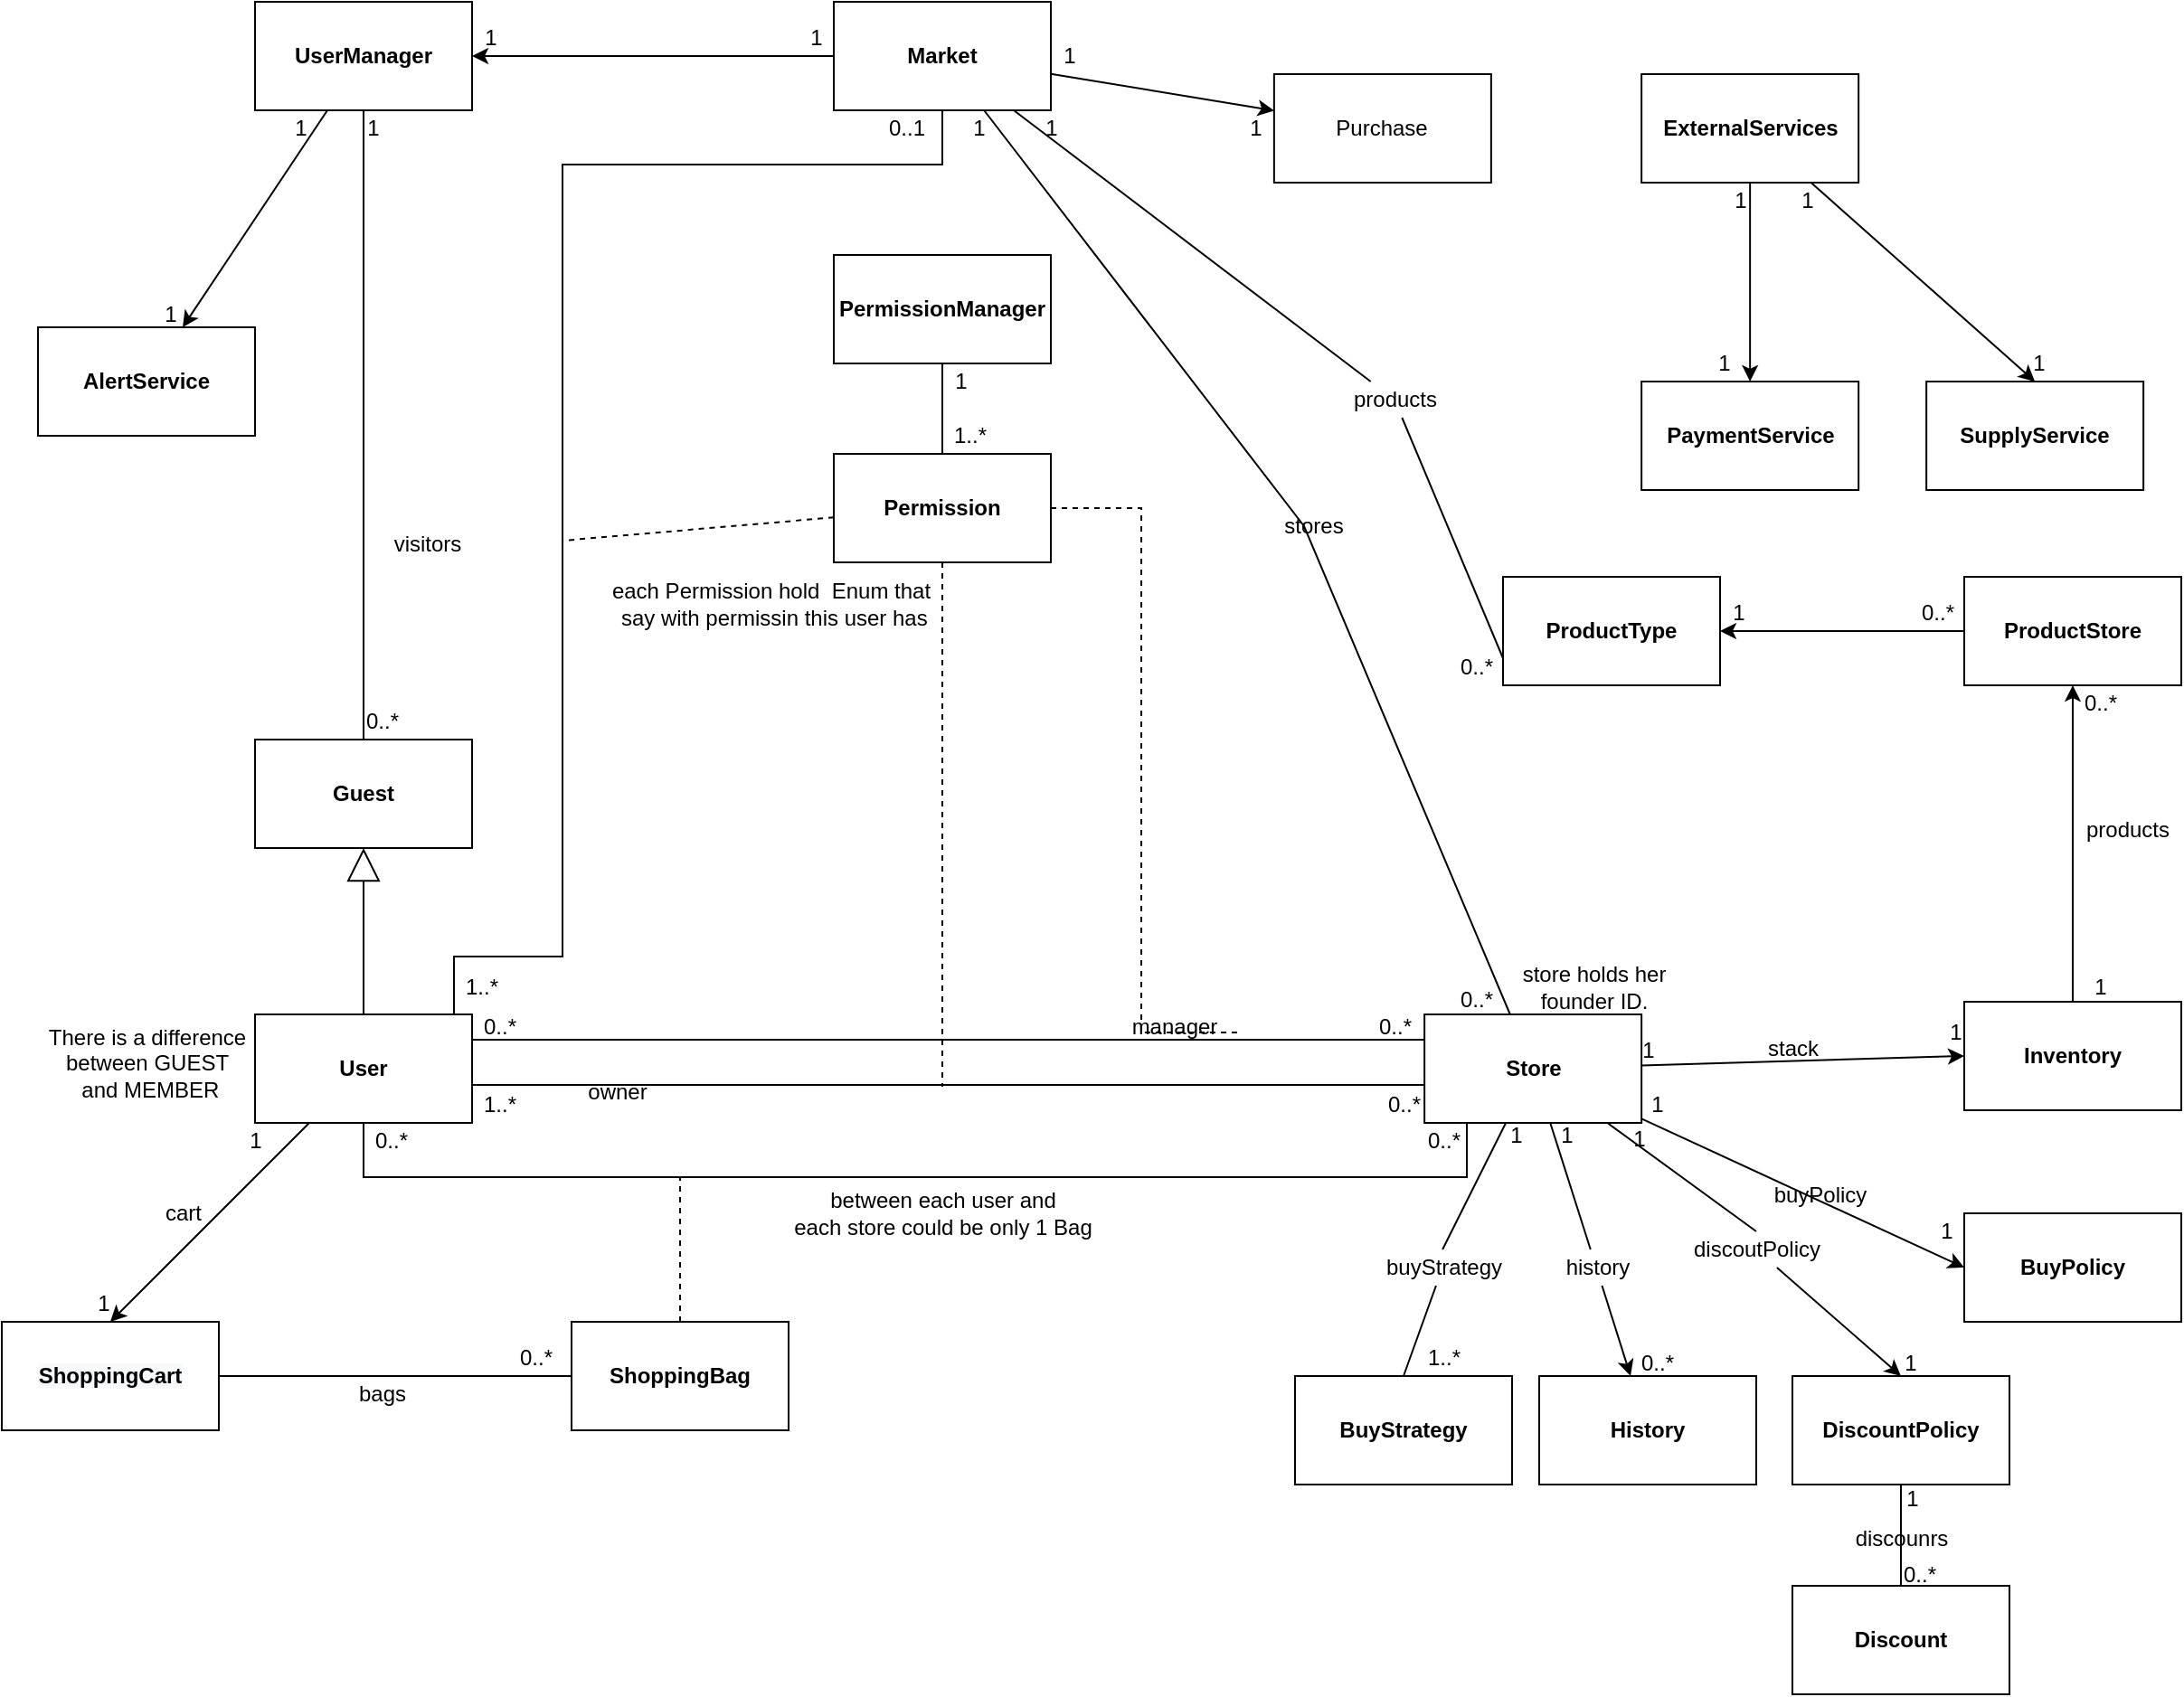 <mxfile version="17.4.5" type="device" pages="2"><diagram id="sLszbwGgR7OS-IY24TcB" name="whiteD"><mxGraphModel dx="2261" dy="1901" grid="1" gridSize="10" guides="1" tooltips="1" connect="1" arrows="1" fold="1" page="1" pageScale="1" pageWidth="850" pageHeight="1100" math="0" shadow="0"><root><mxCell id="xHpTzAEXMVRN9XpyJAT6-0"/><mxCell id="xHpTzAEXMVRN9XpyJAT6-1" parent="xHpTzAEXMVRN9XpyJAT6-0"/><mxCell id="L-hsnK_z9fnCOUPbXFb4-21" value="cart" style="text;html=1;align=center;verticalAlign=middle;resizable=0;points=[];autosize=1;" parent="xHpTzAEXMVRN9XpyJAT6-1" vertex="1"><mxGeometry x="-609.997" y="-328" width="40" height="20" as="geometry"/></mxCell><mxCell id="M4cUxslQ8RbkA8ZKhHPV-1" style="rounded=0;orthogonalLoop=1;jettySize=auto;html=1;" parent="xHpTzAEXMVRN9XpyJAT6-1" source="L-hsnK_z9fnCOUPbXFb4-120" target="L-hsnK_z9fnCOUPbXFb4-114" edge="1"><mxGeometry relative="1" as="geometry"/></mxCell><mxCell id="L-hsnK_z9fnCOUPbXFb4-120" value="&lt;span style=&quot;font-weight: 700&quot;&gt;UserManager&lt;/span&gt;" style="rounded=0;whiteSpace=wrap;html=1;" parent="xHpTzAEXMVRN9XpyJAT6-1" vertex="1"><mxGeometry x="-550" y="-988" width="120" height="60" as="geometry"/></mxCell><mxCell id="L-hsnK_z9fnCOUPbXFb4-121" value="&lt;span style=&quot;font-weight: 700&quot;&gt;User&lt;/span&gt;" style="rounded=0;whiteSpace=wrap;html=1;" parent="xHpTzAEXMVRN9XpyJAT6-1" vertex="1"><mxGeometry x="-550" y="-428" width="120" height="60" as="geometry"/></mxCell><mxCell id="L-hsnK_z9fnCOUPbXFb4-123" value="0..*" style="text;html=1;align=center;verticalAlign=middle;resizable=0;points=[];autosize=1;strokeColor=none;fillColor=none;" parent="xHpTzAEXMVRN9XpyJAT6-1" vertex="1"><mxGeometry x="-495" y="-600" width="30" height="20" as="geometry"/></mxCell><mxCell id="kRTS648NbvRzKoREBCr--5" style="edgeStyle=orthogonalEdgeStyle;rounded=0;orthogonalLoop=1;jettySize=auto;html=1;endArrow=none;endFill=0;elbow=vertical;" parent="xHpTzAEXMVRN9XpyJAT6-1" edge="1"><mxGeometry relative="1" as="geometry"><mxPoint x="-430" y="-389" as="sourcePoint"/><mxPoint x="96.57" y="-389" as="targetPoint"/><Array as="points"><mxPoint x="-160" y="-389"/><mxPoint x="-160" y="-389"/></Array></mxGeometry></mxCell><mxCell id="L-hsnK_z9fnCOUPbXFb4-126" value="&lt;span style=&quot;font-weight: 700&quot;&gt;User&lt;/span&gt;" style="rounded=0;whiteSpace=wrap;html=1;" parent="xHpTzAEXMVRN9XpyJAT6-1" vertex="1"><mxGeometry x="-550" y="-428" width="120" height="60" as="geometry"/></mxCell><mxCell id="L-hsnK_z9fnCOUPbXFb4-129" value="&#10;&#10;&lt;span style=&quot;color: rgb(0, 0, 0); font-family: helvetica; font-size: 12px; font-style: normal; font-weight: 700; letter-spacing: normal; text-align: center; text-indent: 0px; text-transform: none; word-spacing: 0px; background-color: rgb(248, 249, 250); display: inline; float: none;&quot;&gt;ShoppingCart&lt;/span&gt;&#10;&#10;" style="rounded=0;whiteSpace=wrap;html=1;" parent="xHpTzAEXMVRN9XpyJAT6-1" vertex="1"><mxGeometry x="-690" y="-258" width="120" height="60" as="geometry"/></mxCell><mxCell id="L-hsnK_z9fnCOUPbXFb4-130" style="edgeStyle=none;rounded=0;orthogonalLoop=1;jettySize=auto;html=1;entryX=0.5;entryY=0;entryDx=0;entryDy=0;endArrow=classic;endFill=1;" parent="xHpTzAEXMVRN9XpyJAT6-1" source="L-hsnK_z9fnCOUPbXFb4-126" target="L-hsnK_z9fnCOUPbXFb4-129" edge="1"><mxGeometry relative="1" as="geometry"/></mxCell><mxCell id="L-hsnK_z9fnCOUPbXFb4-131" value="1" style="text;html=1;align=center;verticalAlign=middle;resizable=0;points=[];autosize=1;strokeColor=none;fillColor=none;" parent="xHpTzAEXMVRN9XpyJAT6-1" vertex="1"><mxGeometry x="-644" y="-278" width="20" height="20" as="geometry"/></mxCell><mxCell id="L-hsnK_z9fnCOUPbXFb4-132" value="&lt;span style=&quot;font-weight: 700&quot;&gt;Store&lt;/span&gt;" style="rounded=0;whiteSpace=wrap;html=1;" parent="xHpTzAEXMVRN9XpyJAT6-1" vertex="1"><mxGeometry x="96.57" y="-428" width="120" height="60" as="geometry"/></mxCell><mxCell id="L-hsnK_z9fnCOUPbXFb4-133" style="rounded=0;orthogonalLoop=1;jettySize=auto;html=1;endArrow=none;endFill=0;elbow=vertical;edgeStyle=orthogonalEdgeStyle;" parent="xHpTzAEXMVRN9XpyJAT6-1" source="L-hsnK_z9fnCOUPbXFb4-126" target="L-hsnK_z9fnCOUPbXFb4-132" edge="1"><mxGeometry relative="1" as="geometry"><Array as="points"><mxPoint x="-490" y="-338"/><mxPoint x="120" y="-338"/></Array></mxGeometry></mxCell><mxCell id="kRTS648NbvRzKoREBCr--4" style="edgeStyle=orthogonalEdgeStyle;rounded=0;orthogonalLoop=1;jettySize=auto;html=1;endArrow=none;endFill=0;elbow=vertical;dashed=1;" parent="xHpTzAEXMVRN9XpyJAT6-1" source="L-hsnK_z9fnCOUPbXFb4-134" edge="1"><mxGeometry relative="1" as="geometry"><mxPoint x="-315.01" y="-338" as="targetPoint"/></mxGeometry></mxCell><mxCell id="L-hsnK_z9fnCOUPbXFb4-134" value="&lt;span style=&quot;font-weight: 700&quot;&gt;ShoppingBag&lt;/span&gt;" style="rounded=0;whiteSpace=wrap;html=1;" parent="xHpTzAEXMVRN9XpyJAT6-1" vertex="1"><mxGeometry x="-375.01" y="-258" width="120" height="60" as="geometry"/></mxCell><mxCell id="kRTS648NbvRzKoREBCr--1" style="edgeStyle=orthogonalEdgeStyle;rounded=0;orthogonalLoop=1;jettySize=auto;html=1;entryX=0;entryY=0.5;entryDx=0;entryDy=0;endArrow=none;endFill=0;elbow=vertical;" parent="xHpTzAEXMVRN9XpyJAT6-1" source="L-hsnK_z9fnCOUPbXFb4-129" target="L-hsnK_z9fnCOUPbXFb4-134" edge="1"><mxGeometry relative="1" as="geometry"/></mxCell><mxCell id="L-hsnK_z9fnCOUPbXFb4-135" value="bags" style="text;html=1;align=center;verticalAlign=middle;resizable=0;points=[];autosize=1;" parent="xHpTzAEXMVRN9XpyJAT6-1" vertex="1"><mxGeometry x="-500.001" y="-228" width="40" height="20" as="geometry"/></mxCell><mxCell id="kRTS648NbvRzKoREBCr--0" value="1" style="text;html=1;align=center;verticalAlign=middle;resizable=0;points=[];autosize=1;strokeColor=none;fillColor=none;" parent="xHpTzAEXMVRN9XpyJAT6-1" vertex="1"><mxGeometry x="-495" y="-928" width="20" height="20" as="geometry"/></mxCell><mxCell id="kRTS648NbvRzKoREBCr--3" value="0..*" style="text;html=1;align=center;verticalAlign=middle;resizable=0;points=[];autosize=1;strokeColor=none;fillColor=none;" parent="xHpTzAEXMVRN9XpyJAT6-1" vertex="1"><mxGeometry x="-410.01" y="-248" width="30" height="20" as="geometry"/></mxCell><mxCell id="kRTS648NbvRzKoREBCr--6" style="edgeStyle=orthogonalEdgeStyle;rounded=0;orthogonalLoop=1;jettySize=auto;html=1;endArrow=none;endFill=0;elbow=vertical;" parent="xHpTzAEXMVRN9XpyJAT6-1" edge="1"><mxGeometry relative="1" as="geometry"><mxPoint x="-430" y="-414" as="sourcePoint"/><mxPoint x="96.57" y="-414" as="targetPoint"/><Array as="points"/></mxGeometry></mxCell><mxCell id="kRTS648NbvRzKoREBCr--7" value="&lt;span style=&quot;font-weight: 700&quot;&gt;PermissionManager&lt;/span&gt;" style="rounded=0;whiteSpace=wrap;html=1;" parent="xHpTzAEXMVRN9XpyJAT6-1" vertex="1"><mxGeometry x="-230.0" y="-848" width="120" height="60" as="geometry"/></mxCell><mxCell id="kRTS648NbvRzKoREBCr--8" value="&lt;span style=&quot;font-weight: 700&quot;&gt;Permission&lt;/span&gt;" style="rounded=0;whiteSpace=wrap;html=1;" parent="xHpTzAEXMVRN9XpyJAT6-1" vertex="1"><mxGeometry x="-230.0" y="-738" width="120" height="60" as="geometry"/></mxCell><mxCell id="kRTS648NbvRzKoREBCr--9" style="edgeStyle=orthogonalEdgeStyle;rounded=0;orthogonalLoop=1;jettySize=auto;html=1;entryX=0.5;entryY=0;entryDx=0;entryDy=0;endArrow=none;endFill=0;elbow=vertical;" parent="xHpTzAEXMVRN9XpyJAT6-1" source="kRTS648NbvRzKoREBCr--7" target="kRTS648NbvRzKoREBCr--8" edge="1"><mxGeometry relative="1" as="geometry"/></mxCell><mxCell id="kRTS648NbvRzKoREBCr--10" value="1..*" style="text;html=1;align=center;verticalAlign=middle;resizable=0;points=[];autosize=1;strokeColor=none;fillColor=none;" parent="xHpTzAEXMVRN9XpyJAT6-1" vertex="1"><mxGeometry x="-170" y="-758" width="30" height="20" as="geometry"/></mxCell><mxCell id="kRTS648NbvRzKoREBCr--37" style="edgeStyle=none;rounded=0;orthogonalLoop=1;jettySize=auto;html=1;endArrow=none;endFill=0;elbow=vertical;dashed=1;" parent="xHpTzAEXMVRN9XpyJAT6-1" source="kRTS648NbvRzKoREBCr--8" edge="1"><mxGeometry relative="1" as="geometry"><mxPoint x="-380" y="-690" as="targetPoint"/></mxGeometry></mxCell><mxCell id="kRTS648NbvRzKoREBCr--21" style="edgeStyle=orthogonalEdgeStyle;rounded=0;orthogonalLoop=1;jettySize=auto;html=1;endArrow=none;endFill=0;elbow=vertical;dashed=1;" parent="xHpTzAEXMVRN9XpyJAT6-1" source="kRTS648NbvRzKoREBCr--8" edge="1"><mxGeometry relative="1" as="geometry"><mxPoint x="-170" y="-388" as="targetPoint"/><mxPoint x="-150" y="-528" as="sourcePoint"/><Array as="points"><mxPoint x="-170" y="-388"/></Array></mxGeometry></mxCell><mxCell id="kRTS648NbvRzKoREBCr--27" style="edgeStyle=orthogonalEdgeStyle;rounded=0;orthogonalLoop=1;jettySize=auto;html=1;dashed=1;endArrow=none;endFill=0;elbow=vertical;" parent="xHpTzAEXMVRN9XpyJAT6-1" source="kRTS648NbvRzKoREBCr--8" edge="1"><mxGeometry relative="1" as="geometry"><mxPoint x="-5" y="-418" as="targetPoint"/><mxPoint x="-5" y="-528" as="sourcePoint"/><Array as="points"><mxPoint x="-60" y="-708"/><mxPoint x="-60" y="-418"/></Array></mxGeometry></mxCell><mxCell id="kRTS648NbvRzKoREBCr--22" value="0..*" style="text;html=1;align=center;verticalAlign=middle;resizable=0;points=[];autosize=1;strokeColor=none;fillColor=none;" parent="xHpTzAEXMVRN9XpyJAT6-1" vertex="1"><mxGeometry x="-490" y="-368" width="30" height="20" as="geometry"/></mxCell><mxCell id="kRTS648NbvRzKoREBCr--23" value="1" style="text;html=1;align=center;verticalAlign=middle;resizable=0;points=[];autosize=1;strokeColor=none;fillColor=none;" parent="xHpTzAEXMVRN9XpyJAT6-1" vertex="1"><mxGeometry x="-560" y="-368" width="20" height="20" as="geometry"/></mxCell><mxCell id="kRTS648NbvRzKoREBCr--24" value="0..*" style="text;html=1;align=center;verticalAlign=middle;resizable=0;points=[];autosize=1;strokeColor=none;fillColor=none;" parent="xHpTzAEXMVRN9XpyJAT6-1" vertex="1"><mxGeometry x="91.57" y="-368" width="30" height="20" as="geometry"/></mxCell><mxCell id="kRTS648NbvRzKoREBCr--25" value="owner" style="text;html=1;align=center;verticalAlign=middle;resizable=0;points=[];autosize=1;" parent="xHpTzAEXMVRN9XpyJAT6-1" vertex="1"><mxGeometry x="-375.01" y="-395" width="50" height="20" as="geometry"/></mxCell><mxCell id="kRTS648NbvRzKoREBCr--26" value="manager" style="text;html=1;align=center;verticalAlign=middle;resizable=0;points=[];autosize=1;" parent="xHpTzAEXMVRN9XpyJAT6-1" vertex="1"><mxGeometry x="-72.43" y="-431" width="60" height="20" as="geometry"/></mxCell><mxCell id="kRTS648NbvRzKoREBCr--28" value="1..*" style="text;html=1;align=center;verticalAlign=middle;resizable=0;points=[];autosize=1;strokeColor=none;fillColor=none;" parent="xHpTzAEXMVRN9XpyJAT6-1" vertex="1"><mxGeometry x="-430" y="-388" width="30" height="20" as="geometry"/></mxCell><mxCell id="kRTS648NbvRzKoREBCr--30" value="0..*" style="text;html=1;align=center;verticalAlign=middle;resizable=0;points=[];autosize=1;strokeColor=none;fillColor=none;" parent="xHpTzAEXMVRN9XpyJAT6-1" vertex="1"><mxGeometry x="69.99" y="-388" width="30" height="20" as="geometry"/></mxCell><mxCell id="kRTS648NbvRzKoREBCr--31" value="0..*" style="text;html=1;align=center;verticalAlign=middle;resizable=0;points=[];autosize=1;strokeColor=none;fillColor=none;" parent="xHpTzAEXMVRN9XpyJAT6-1" vertex="1"><mxGeometry x="-430" y="-431" width="30" height="20" as="geometry"/></mxCell><mxCell id="kRTS648NbvRzKoREBCr--32" value="0..*" style="text;html=1;align=center;verticalAlign=middle;resizable=0;points=[];autosize=1;strokeColor=none;fillColor=none;" parent="xHpTzAEXMVRN9XpyJAT6-1" vertex="1"><mxGeometry x="64.99" y="-431" width="30" height="20" as="geometry"/></mxCell><mxCell id="kRTS648NbvRzKoREBCr--34" style="rounded=0;orthogonalLoop=1;jettySize=auto;html=1;entryX=0.75;entryY=0;entryDx=0;entryDy=0;endArrow=none;endFill=0;elbow=vertical;edgeStyle=orthogonalEdgeStyle;" parent="xHpTzAEXMVRN9XpyJAT6-1" source="kRTS648NbvRzKoREBCr--33" target="L-hsnK_z9fnCOUPbXFb4-126" edge="1"><mxGeometry relative="1" as="geometry"><Array as="points"><mxPoint x="-170" y="-898"/><mxPoint x="-380" y="-898"/><mxPoint x="-380" y="-460"/><mxPoint x="-440" y="-460"/><mxPoint x="-440" y="-428"/></Array></mxGeometry></mxCell><mxCell id="kRTS648NbvRzKoREBCr--90" style="rounded=0;orthogonalLoop=1;jettySize=auto;html=1;endArrow=none;endFill=0;elbow=vertical;" parent="xHpTzAEXMVRN9XpyJAT6-1" source="kRTS648NbvRzKoREBCr--33" target="L-hsnK_z9fnCOUPbXFb4-132" edge="1"><mxGeometry relative="1" as="geometry"><Array as="points"><mxPoint x="30" y="-698"/></Array></mxGeometry></mxCell><mxCell id="kRTS648NbvRzKoREBCr--96" style="edgeStyle=none;rounded=0;orthogonalLoop=1;jettySize=auto;html=1;entryX=1;entryY=0.5;entryDx=0;entryDy=0;endArrow=classic;endFill=1;elbow=vertical;" parent="xHpTzAEXMVRN9XpyJAT6-1" source="kRTS648NbvRzKoREBCr--33" target="L-hsnK_z9fnCOUPbXFb4-120" edge="1"><mxGeometry relative="1" as="geometry"/></mxCell><mxCell id="kRTS648NbvRzKoREBCr--33" value="&lt;span style=&quot;font-weight: 700&quot;&gt;Market&lt;/span&gt;" style="rounded=0;whiteSpace=wrap;html=1;" parent="xHpTzAEXMVRN9XpyJAT6-1" vertex="1"><mxGeometry x="-230.0" y="-988" width="120" height="60" as="geometry"/></mxCell><mxCell id="kRTS648NbvRzKoREBCr--35" value="1..*" style="text;html=1;align=center;verticalAlign=middle;resizable=0;points=[];autosize=1;strokeColor=none;fillColor=none;" parent="xHpTzAEXMVRN9XpyJAT6-1" vertex="1"><mxGeometry x="-440" y="-453" width="30" height="20" as="geometry"/></mxCell><mxCell id="kRTS648NbvRzKoREBCr--36" value="0..1" style="text;html=1;align=center;verticalAlign=middle;resizable=0;points=[];autosize=1;strokeColor=none;fillColor=none;" parent="xHpTzAEXMVRN9XpyJAT6-1" vertex="1"><mxGeometry x="-210" y="-928" width="40" height="20" as="geometry"/></mxCell><mxCell id="kRTS648NbvRzKoREBCr--38" value="1" style="text;html=1;align=center;verticalAlign=middle;resizable=0;points=[];autosize=1;strokeColor=none;fillColor=none;" parent="xHpTzAEXMVRN9XpyJAT6-1" vertex="1"><mxGeometry x="-170" y="-788" width="20" height="20" as="geometry"/></mxCell><mxCell id="kRTS648NbvRzKoREBCr--39" value="&lt;span style=&quot;font-weight: 700&quot;&gt;BuyStrategy&lt;/span&gt;" style="rounded=0;whiteSpace=wrap;html=1;" parent="xHpTzAEXMVRN9XpyJAT6-1" vertex="1"><mxGeometry x="24.99" y="-228" width="120" height="60" as="geometry"/></mxCell><mxCell id="kRTS648NbvRzKoREBCr--44" value="1" style="text;html=1;align=center;verticalAlign=middle;resizable=0;points=[];autosize=1;strokeColor=none;fillColor=none;" parent="xHpTzAEXMVRN9XpyJAT6-1" vertex="1"><mxGeometry x="137" y="-371" width="20" height="20" as="geometry"/></mxCell><mxCell id="kRTS648NbvRzKoREBCr--45" value="1..*" style="text;html=1;align=center;verticalAlign=middle;resizable=0;points=[];autosize=1;strokeColor=none;fillColor=none;" parent="xHpTzAEXMVRN9XpyJAT6-1" vertex="1"><mxGeometry x="91.57" y="-248" width="30" height="20" as="geometry"/></mxCell><mxCell id="kRTS648NbvRzKoREBCr--46" value="&lt;span style=&quot;font-weight: 700&quot;&gt;History&lt;/span&gt;" style="rounded=0;whiteSpace=wrap;html=1;" parent="xHpTzAEXMVRN9XpyJAT6-1" vertex="1"><mxGeometry x="160" y="-228" width="120" height="60" as="geometry"/></mxCell><mxCell id="kRTS648NbvRzKoREBCr--48" value="1" style="text;html=1;align=center;verticalAlign=middle;resizable=0;points=[];autosize=1;strokeColor=none;fillColor=none;" parent="xHpTzAEXMVRN9XpyJAT6-1" vertex="1"><mxGeometry x="165" y="-371" width="20" height="20" as="geometry"/></mxCell><mxCell id="kRTS648NbvRzKoREBCr--49" value="0..*" style="text;html=1;align=center;verticalAlign=middle;resizable=0;points=[];autosize=1;strokeColor=none;fillColor=none;" parent="xHpTzAEXMVRN9XpyJAT6-1" vertex="1"><mxGeometry x="210" y="-245" width="30" height="20" as="geometry"/></mxCell><mxCell id="kRTS648NbvRzKoREBCr--50" value="&lt;span style=&quot;font-weight: 700&quot;&gt;DiscountPolicy&lt;/span&gt;" style="rounded=0;whiteSpace=wrap;html=1;" parent="xHpTzAEXMVRN9XpyJAT6-1" vertex="1"><mxGeometry x="299.99" y="-228" width="120" height="60" as="geometry"/></mxCell><mxCell id="kRTS648NbvRzKoREBCr--52" value="1" style="text;html=1;align=center;verticalAlign=middle;resizable=0;points=[];autosize=1;strokeColor=none;fillColor=none;" parent="xHpTzAEXMVRN9XpyJAT6-1" vertex="1"><mxGeometry x="205" y="-369" width="20" height="20" as="geometry"/></mxCell><mxCell id="kRTS648NbvRzKoREBCr--53" value="1" style="text;html=1;align=center;verticalAlign=middle;resizable=0;points=[];autosize=1;strokeColor=none;fillColor=none;" parent="xHpTzAEXMVRN9XpyJAT6-1" vertex="1"><mxGeometry x="355" y="-245" width="20" height="20" as="geometry"/></mxCell><mxCell id="kRTS648NbvRzKoREBCr--54" value="&lt;b&gt;Discount&lt;/b&gt;" style="rounded=0;whiteSpace=wrap;html=1;" parent="xHpTzAEXMVRN9XpyJAT6-1" vertex="1"><mxGeometry x="299.99" y="-112" width="120" height="60" as="geometry"/></mxCell><mxCell id="kRTS648NbvRzKoREBCr--55" style="edgeStyle=none;rounded=0;orthogonalLoop=1;jettySize=auto;html=1;endArrow=none;endFill=0;elbow=vertical;" parent="xHpTzAEXMVRN9XpyJAT6-1" source="kRTS648NbvRzKoREBCr--50" target="kRTS648NbvRzKoREBCr--54" edge="1"><mxGeometry relative="1" as="geometry"/></mxCell><mxCell id="kRTS648NbvRzKoREBCr--56" value="0..*" style="text;html=1;align=center;verticalAlign=middle;resizable=0;points=[];autosize=1;strokeColor=none;fillColor=none;" parent="xHpTzAEXMVRN9XpyJAT6-1" vertex="1"><mxGeometry x="355" y="-128" width="30" height="20" as="geometry"/></mxCell><mxCell id="kRTS648NbvRzKoREBCr--57" value="1" style="text;html=1;align=center;verticalAlign=middle;resizable=0;points=[];autosize=1;strokeColor=none;fillColor=none;" parent="xHpTzAEXMVRN9XpyJAT6-1" vertex="1"><mxGeometry x="356" y="-170" width="20" height="20" as="geometry"/></mxCell><mxCell id="kRTS648NbvRzKoREBCr--59" value="discounrs" style="text;html=1;align=center;verticalAlign=middle;resizable=0;points=[];autosize=1;strokeColor=none;fillColor=none;" parent="xHpTzAEXMVRN9XpyJAT6-1" vertex="1"><mxGeometry x="324.99" y="-148" width="70" height="20" as="geometry"/></mxCell><mxCell id="kRTS648NbvRzKoREBCr--60" value="visitors" style="text;html=1;align=center;verticalAlign=middle;resizable=0;points=[];autosize=1;strokeColor=none;fillColor=none;" parent="xHpTzAEXMVRN9XpyJAT6-1" vertex="1"><mxGeometry x="-480" y="-698" width="50" height="20" as="geometry"/></mxCell><mxCell id="L-hsnK_z9fnCOUPbXFb4-122" style="edgeStyle=none;rounded=0;orthogonalLoop=1;jettySize=auto;html=1;endArrow=none;endFill=0;startArrow=none;" parent="xHpTzAEXMVRN9XpyJAT6-1" source="L-hsnK_z9fnCOUPbXFb4-120" target="VD1J2C1TSYEvzBj4N3---7" edge="1"><mxGeometry relative="1" as="geometry"/></mxCell><mxCell id="L-hsnK_z9fnCOUPbXFb4-95" value="buyStrategy" style="text;html=1;align=center;verticalAlign=middle;resizable=0;points=[];autosize=1;" parent="xHpTzAEXMVRN9XpyJAT6-1" vertex="1"><mxGeometry x="66.57" y="-298" width="80" height="20" as="geometry"/></mxCell><mxCell id="kRTS648NbvRzKoREBCr--43" style="edgeStyle=none;rounded=0;orthogonalLoop=1;jettySize=auto;html=1;entryX=0.5;entryY=0;entryDx=0;entryDy=0;endArrow=none;endFill=0;elbow=vertical;startArrow=none;" parent="xHpTzAEXMVRN9XpyJAT6-1" source="L-hsnK_z9fnCOUPbXFb4-95" target="kRTS648NbvRzKoREBCr--39" edge="1"><mxGeometry relative="1" as="geometry"/></mxCell><mxCell id="kRTS648NbvRzKoREBCr--64" value="" style="edgeStyle=none;rounded=0;orthogonalLoop=1;jettySize=auto;html=1;entryX=0.5;entryY=0;entryDx=0;entryDy=0;endArrow=none;endFill=0;elbow=vertical;" parent="xHpTzAEXMVRN9XpyJAT6-1" source="L-hsnK_z9fnCOUPbXFb4-132" target="L-hsnK_z9fnCOUPbXFb4-95" edge="1"><mxGeometry relative="1" as="geometry"><mxPoint x="143.938" y="-368" as="sourcePoint"/><mxPoint x="84.99" y="-228" as="targetPoint"/></mxGeometry></mxCell><mxCell id="kRTS648NbvRzKoREBCr--65" value="history" style="text;html=1;align=center;verticalAlign=middle;resizable=0;points=[];autosize=1;" parent="xHpTzAEXMVRN9XpyJAT6-1" vertex="1"><mxGeometry x="166.57" y="-298" width="50" height="20" as="geometry"/></mxCell><mxCell id="kRTS648NbvRzKoREBCr--47" style="edgeStyle=none;rounded=0;orthogonalLoop=1;jettySize=auto;html=1;endArrow=classic;endFill=1;elbow=vertical;startArrow=none;" parent="xHpTzAEXMVRN9XpyJAT6-1" source="kRTS648NbvRzKoREBCr--65" target="kRTS648NbvRzKoREBCr--46" edge="1"><mxGeometry relative="1" as="geometry"/></mxCell><mxCell id="kRTS648NbvRzKoREBCr--67" value="" style="edgeStyle=none;rounded=0;orthogonalLoop=1;jettySize=auto;html=1;endArrow=none;endFill=1;elbow=vertical;" parent="xHpTzAEXMVRN9XpyJAT6-1" source="L-hsnK_z9fnCOUPbXFb4-132" target="kRTS648NbvRzKoREBCr--65" edge="1"><mxGeometry relative="1" as="geometry"><mxPoint x="166.085" y="-368" as="sourcePoint"/><mxPoint x="210.485" y="-228" as="targetPoint"/></mxGeometry></mxCell><mxCell id="kRTS648NbvRzKoREBCr--68" value="discoutPolicy" style="text;html=1;align=center;verticalAlign=middle;resizable=0;points=[];autosize=1;strokeColor=none;fillColor=none;" parent="xHpTzAEXMVRN9XpyJAT6-1" vertex="1"><mxGeometry x="235" y="-308" width="90" height="20" as="geometry"/></mxCell><mxCell id="kRTS648NbvRzKoREBCr--69" value="" style="edgeStyle=none;rounded=0;orthogonalLoop=1;jettySize=auto;html=1;entryX=0.5;entryY=0;entryDx=0;entryDy=0;endArrow=none;endFill=1;elbow=vertical;" parent="xHpTzAEXMVRN9XpyJAT6-1" source="L-hsnK_z9fnCOUPbXFb4-132" target="kRTS648NbvRzKoREBCr--68" edge="1"><mxGeometry relative="1" as="geometry"><mxPoint x="192.468" y="-368" as="sourcePoint"/><mxPoint x="359.99" y="-228" as="targetPoint"/></mxGeometry></mxCell><mxCell id="kRTS648NbvRzKoREBCr--70" value="&lt;span style=&quot;font-weight: 700&quot;&gt;BuyPolicy&lt;/span&gt;" style="rounded=0;whiteSpace=wrap;html=1;" parent="xHpTzAEXMVRN9XpyJAT6-1" vertex="1"><mxGeometry x="394.99" y="-318" width="120" height="60" as="geometry"/></mxCell><mxCell id="kRTS648NbvRzKoREBCr--72" value="1" style="text;html=1;align=center;verticalAlign=middle;resizable=0;points=[];autosize=1;strokeColor=none;fillColor=none;" parent="xHpTzAEXMVRN9XpyJAT6-1" vertex="1"><mxGeometry x="374.99" y="-318" width="20" height="20" as="geometry"/></mxCell><mxCell id="kRTS648NbvRzKoREBCr--73" value="1" style="text;html=1;align=center;verticalAlign=middle;resizable=0;points=[];autosize=1;strokeColor=none;fillColor=none;" parent="xHpTzAEXMVRN9XpyJAT6-1" vertex="1"><mxGeometry x="215" y="-388" width="20" height="20" as="geometry"/></mxCell><mxCell id="kRTS648NbvRzKoREBCr--74" value="buyPolicy" style="text;html=1;align=center;verticalAlign=middle;resizable=0;points=[];autosize=1;strokeColor=none;fillColor=none;" parent="xHpTzAEXMVRN9XpyJAT6-1" vertex="1"><mxGeometry x="280" y="-338" width="70" height="20" as="geometry"/></mxCell><mxCell id="kRTS648NbvRzKoREBCr--75" value="&lt;span style=&quot;font-weight: 700&quot;&gt;Inventory&lt;/span&gt;" style="rounded=0;whiteSpace=wrap;html=1;" parent="xHpTzAEXMVRN9XpyJAT6-1" vertex="1"><mxGeometry x="394.99" y="-435" width="120" height="60" as="geometry"/></mxCell><mxCell id="kRTS648NbvRzKoREBCr--51" style="edgeStyle=none;rounded=0;orthogonalLoop=1;jettySize=auto;html=1;entryX=0.5;entryY=0;entryDx=0;entryDy=0;endArrow=classic;endFill=1;elbow=vertical;startArrow=none;" parent="xHpTzAEXMVRN9XpyJAT6-1" source="kRTS648NbvRzKoREBCr--68" target="kRTS648NbvRzKoREBCr--50" edge="1"><mxGeometry relative="1" as="geometry"/></mxCell><mxCell id="kRTS648NbvRzKoREBCr--77" value="stack" style="text;html=1;align=center;verticalAlign=middle;resizable=0;points=[];autosize=1;strokeColor=none;fillColor=none;" parent="xHpTzAEXMVRN9XpyJAT6-1" vertex="1"><mxGeometry x="280" y="-419" width="40" height="20" as="geometry"/></mxCell><mxCell id="kRTS648NbvRzKoREBCr--78" value="1" style="text;html=1;align=center;verticalAlign=middle;resizable=0;points=[];autosize=1;strokeColor=none;fillColor=none;" parent="xHpTzAEXMVRN9XpyJAT6-1" vertex="1"><mxGeometry x="380" y="-428" width="20" height="20" as="geometry"/></mxCell><mxCell id="kRTS648NbvRzKoREBCr--79" value="1" style="text;html=1;align=center;verticalAlign=middle;resizable=0;points=[];autosize=1;strokeColor=none;fillColor=none;" parent="xHpTzAEXMVRN9XpyJAT6-1" vertex="1"><mxGeometry x="210" y="-418" width="20" height="20" as="geometry"/></mxCell><mxCell id="VD1J2C1TSYEvzBj4N3---3" style="edgeStyle=orthogonalEdgeStyle;rounded=0;orthogonalLoop=1;jettySize=auto;html=1;endArrow=none;endFill=0;startArrow=classic;startFill=1;" edge="1" parent="xHpTzAEXMVRN9XpyJAT6-1" source="kRTS648NbvRzKoREBCr--80" target="VD1J2C1TSYEvzBj4N3---0"><mxGeometry relative="1" as="geometry"/></mxCell><mxCell id="kRTS648NbvRzKoREBCr--80" value="&lt;span style=&quot;font-weight: 700&quot;&gt;ProductType&lt;/span&gt;" style="rounded=0;whiteSpace=wrap;html=1;" parent="xHpTzAEXMVRN9XpyJAT6-1" vertex="1"><mxGeometry x="139.99" y="-670" width="120" height="60" as="geometry"/></mxCell><mxCell id="kRTS648NbvRzKoREBCr--82" value="1" style="text;html=1;align=center;verticalAlign=middle;resizable=0;points=[];autosize=1;strokeColor=none;fillColor=none;" parent="xHpTzAEXMVRN9XpyJAT6-1" vertex="1"><mxGeometry x="-120" y="-928" width="20" height="20" as="geometry"/></mxCell><mxCell id="kRTS648NbvRzKoREBCr--83" value="0..*" style="text;html=1;align=center;verticalAlign=middle;resizable=0;points=[];autosize=1;strokeColor=none;fillColor=none;" parent="xHpTzAEXMVRN9XpyJAT6-1" vertex="1"><mxGeometry x="454.99" y="-610" width="30" height="20" as="geometry"/></mxCell><mxCell id="kRTS648NbvRzKoREBCr--86" value="0..*" style="text;html=1;align=center;verticalAlign=middle;resizable=0;points=[];autosize=1;strokeColor=none;fillColor=none;" parent="xHpTzAEXMVRN9XpyJAT6-1" vertex="1"><mxGeometry x="109.99" y="-630" width="30" height="20" as="geometry"/></mxCell><mxCell id="kRTS648NbvRzKoREBCr--87" value="1" style="text;html=1;align=center;verticalAlign=middle;resizable=0;points=[];autosize=1;strokeColor=none;fillColor=none;" parent="xHpTzAEXMVRN9XpyJAT6-1" vertex="1"><mxGeometry x="459.99" y="-453" width="20" height="20" as="geometry"/></mxCell><mxCell id="kRTS648NbvRzKoREBCr--88" value="products" style="text;html=1;align=center;verticalAlign=middle;resizable=0;points=[];autosize=1;strokeColor=none;fillColor=none;" parent="xHpTzAEXMVRN9XpyJAT6-1" vertex="1"><mxGeometry x="454.99" y="-540" width="60" height="20" as="geometry"/></mxCell><mxCell id="kRTS648NbvRzKoREBCr--91" value="" style="rounded=0;orthogonalLoop=1;jettySize=auto;html=1;endArrow=none;endFill=0;elbow=vertical;entryX=0;entryY=0.75;entryDx=0;entryDy=0;startArrow=none;" parent="xHpTzAEXMVRN9XpyJAT6-1" source="kRTS648NbvRzKoREBCr--89" target="kRTS648NbvRzKoREBCr--80" edge="1"><mxGeometry relative="1" as="geometry"><mxPoint x="-110" y="-958" as="sourcePoint"/><mxPoint x="391.625" y="-628" as="targetPoint"/></mxGeometry></mxCell><mxCell id="kRTS648NbvRzKoREBCr--92" value="1" style="text;html=1;align=center;verticalAlign=middle;resizable=0;points=[];autosize=1;strokeColor=none;fillColor=none;" parent="xHpTzAEXMVRN9XpyJAT6-1" vertex="1"><mxGeometry x="-160" y="-928" width="20" height="20" as="geometry"/></mxCell><mxCell id="kRTS648NbvRzKoREBCr--93" value="0..*" style="text;html=1;align=center;verticalAlign=middle;resizable=0;points=[];autosize=1;strokeColor=none;fillColor=none;" parent="xHpTzAEXMVRN9XpyJAT6-1" vertex="1"><mxGeometry x="109.99" y="-446" width="30" height="20" as="geometry"/></mxCell><mxCell id="kRTS648NbvRzKoREBCr--89" value="products" style="text;html=1;align=center;verticalAlign=middle;resizable=0;points=[];autosize=1;strokeColor=none;fillColor=none;" parent="xHpTzAEXMVRN9XpyJAT6-1" vertex="1"><mxGeometry x="49.99" y="-778" width="60" height="20" as="geometry"/></mxCell><mxCell id="kRTS648NbvRzKoREBCr--94" value="" style="rounded=0;orthogonalLoop=1;jettySize=auto;html=1;endArrow=none;endFill=0;elbow=vertical;" parent="xHpTzAEXMVRN9XpyJAT6-1" source="kRTS648NbvRzKoREBCr--33" target="kRTS648NbvRzKoREBCr--89" edge="1"><mxGeometry relative="1" as="geometry"><mxPoint x="-129.874" y="-928" as="sourcePoint"/><mxPoint x="331.57" y="-583" as="targetPoint"/></mxGeometry></mxCell><mxCell id="kRTS648NbvRzKoREBCr--95" value="stores" style="text;html=1;align=center;verticalAlign=middle;resizable=0;points=[];autosize=1;strokeColor=none;fillColor=none;" parent="xHpTzAEXMVRN9XpyJAT6-1" vertex="1"><mxGeometry x="9.99" y="-708" width="50" height="20" as="geometry"/></mxCell><mxCell id="kRTS648NbvRzKoREBCr--97" value="1" style="text;html=1;align=center;verticalAlign=middle;resizable=0;points=[];autosize=1;strokeColor=none;fillColor=none;" parent="xHpTzAEXMVRN9XpyJAT6-1" vertex="1"><mxGeometry x="-250" y="-978" width="20" height="20" as="geometry"/></mxCell><mxCell id="kRTS648NbvRzKoREBCr--98" value="1" style="text;html=1;align=center;verticalAlign=middle;resizable=0;points=[];autosize=1;strokeColor=none;fillColor=none;" parent="xHpTzAEXMVRN9XpyJAT6-1" vertex="1"><mxGeometry x="-430" y="-978" width="20" height="20" as="geometry"/></mxCell><mxCell id="kRTS648NbvRzKoREBCr--99" value="There is a difference&lt;br&gt;between GUEST&lt;br&gt;&amp;nbsp;and MEMBER" style="text;html=1;align=center;verticalAlign=middle;resizable=0;points=[];autosize=1;strokeColor=none;fillColor=none;" parent="xHpTzAEXMVRN9XpyJAT6-1" vertex="1"><mxGeometry x="-670" y="-426" width="120" height="50" as="geometry"/></mxCell><mxCell id="kRTS648NbvRzKoREBCr--101" value="Purchase" style="rounded=0;whiteSpace=wrap;html=1;" parent="xHpTzAEXMVRN9XpyJAT6-1" vertex="1"><mxGeometry x="13.43" y="-948" width="120" height="60" as="geometry"/></mxCell><mxCell id="kRTS648NbvRzKoREBCr--102" style="edgeStyle=none;rounded=0;orthogonalLoop=1;jettySize=auto;html=1;endArrow=classic;endFill=1;elbow=vertical;" parent="xHpTzAEXMVRN9XpyJAT6-1" source="kRTS648NbvRzKoREBCr--33" target="kRTS648NbvRzKoREBCr--101" edge="1"><mxGeometry relative="1" as="geometry"><mxPoint x="460" y="-968" as="targetPoint"/></mxGeometry></mxCell><mxCell id="kRTS648NbvRzKoREBCr--109" value="store holds her&lt;br&gt;founder ID." style="text;html=1;align=center;verticalAlign=middle;resizable=0;points=[];autosize=1;strokeColor=none;fillColor=none;" parent="xHpTzAEXMVRN9XpyJAT6-1" vertex="1"><mxGeometry x="145" y="-458" width="90" height="30" as="geometry"/></mxCell><mxCell id="kRTS648NbvRzKoREBCr--113" value="between each user and&lt;br&gt;each store could be only 1 Bag" style="text;html=1;align=center;verticalAlign=middle;resizable=0;points=[];autosize=1;strokeColor=none;fillColor=none;" parent="xHpTzAEXMVRN9XpyJAT6-1" vertex="1"><mxGeometry x="-260" y="-333" width="180" height="30" as="geometry"/></mxCell><mxCell id="kRTS648NbvRzKoREBCr--71" style="edgeStyle=none;rounded=0;orthogonalLoop=1;jettySize=auto;html=1;entryX=0;entryY=0.5;entryDx=0;entryDy=0;endArrow=classic;endFill=1;elbow=vertical;" parent="xHpTzAEXMVRN9XpyJAT6-1" source="L-hsnK_z9fnCOUPbXFb4-132" target="kRTS648NbvRzKoREBCr--70" edge="1"><mxGeometry relative="1" as="geometry"/></mxCell><mxCell id="kRTS648NbvRzKoREBCr--76" style="edgeStyle=none;rounded=0;orthogonalLoop=1;jettySize=auto;html=1;entryX=0;entryY=0.5;entryDx=0;entryDy=0;endArrow=classic;endFill=1;elbow=vertical;" parent="xHpTzAEXMVRN9XpyJAT6-1" source="L-hsnK_z9fnCOUPbXFb4-132" target="kRTS648NbvRzKoREBCr--75" edge="1"><mxGeometry relative="1" as="geometry"/></mxCell><mxCell id="kRTS648NbvRzKoREBCr--85" style="edgeStyle=none;rounded=0;orthogonalLoop=1;jettySize=auto;html=1;endArrow=classic;endFill=1;elbow=vertical;" parent="xHpTzAEXMVRN9XpyJAT6-1" source="kRTS648NbvRzKoREBCr--75" target="VD1J2C1TSYEvzBj4N3---0" edge="1"><mxGeometry relative="1" as="geometry"><mxPoint x="220" y="-620" as="targetPoint"/></mxGeometry></mxCell><mxCell id="L-hsnK_z9fnCOUPbXFb4-102" value="&lt;span style=&quot;font-weight: 700&quot;&gt;PaymentService&lt;/span&gt;" style="rounded=0;whiteSpace=wrap;html=1;" parent="xHpTzAEXMVRN9XpyJAT6-1" vertex="1"><mxGeometry x="216.57" y="-778" width="120" height="60" as="geometry"/></mxCell><mxCell id="L-hsnK_z9fnCOUPbXFb4-103" value="&lt;span style=&quot;font-weight: 700&quot;&gt;SupplyService&lt;/span&gt;" style="rounded=0;whiteSpace=wrap;html=1;" parent="xHpTzAEXMVRN9XpyJAT6-1" vertex="1"><mxGeometry x="374.07" y="-778" width="120" height="60" as="geometry"/></mxCell><mxCell id="L-hsnK_z9fnCOUPbXFb4-105" value="&lt;span style=&quot;font-weight: 700&quot;&gt;ExternalServices&lt;/span&gt;" style="rounded=0;whiteSpace=wrap;html=1;" parent="xHpTzAEXMVRN9XpyJAT6-1" vertex="1"><mxGeometry x="216.57" y="-948" width="120" height="60" as="geometry"/></mxCell><mxCell id="L-hsnK_z9fnCOUPbXFb4-111" value="1" style="text;html=1;align=center;verticalAlign=middle;resizable=0;points=[];autosize=1;strokeColor=none;fillColor=none;" parent="xHpTzAEXMVRN9XpyJAT6-1" vertex="1"><mxGeometry x="251.57" y="-798" width="20" height="20" as="geometry"/></mxCell><mxCell id="L-hsnK_z9fnCOUPbXFb4-112" value="1" style="text;html=1;align=center;verticalAlign=middle;resizable=0;points=[];autosize=1;strokeColor=none;fillColor=none;" parent="xHpTzAEXMVRN9XpyJAT6-1" vertex="1"><mxGeometry x="425.57" y="-798" width="20" height="20" as="geometry"/></mxCell><mxCell id="L-hsnK_z9fnCOUPbXFb4-113" value="1" style="text;html=1;align=center;verticalAlign=middle;resizable=0;points=[];autosize=1;strokeColor=none;fillColor=none;" parent="xHpTzAEXMVRN9XpyJAT6-1" vertex="1"><mxGeometry x="-607" y="-825" width="20" height="20" as="geometry"/></mxCell><mxCell id="L-hsnK_z9fnCOUPbXFb4-114" value="&lt;span style=&quot;font-weight: 700&quot;&gt;AlertService&lt;/span&gt;" style="rounded=0;whiteSpace=wrap;html=1;container=1;" parent="xHpTzAEXMVRN9XpyJAT6-1" vertex="1"><mxGeometry x="-670" y="-808" width="120" height="60" as="geometry"/></mxCell><mxCell id="L-hsnK_z9fnCOUPbXFb4-108" style="edgeStyle=none;rounded=0;orthogonalLoop=1;jettySize=auto;html=1;entryX=0.5;entryY=0;entryDx=0;entryDy=0;" parent="xHpTzAEXMVRN9XpyJAT6-1" source="L-hsnK_z9fnCOUPbXFb4-105" target="L-hsnK_z9fnCOUPbXFb4-102" edge="1"><mxGeometry relative="1" as="geometry"/></mxCell><mxCell id="L-hsnK_z9fnCOUPbXFb4-109" style="edgeStyle=none;rounded=0;orthogonalLoop=1;jettySize=auto;html=1;entryX=0.5;entryY=0;entryDx=0;entryDy=0;" parent="xHpTzAEXMVRN9XpyJAT6-1" source="L-hsnK_z9fnCOUPbXFb4-105" target="L-hsnK_z9fnCOUPbXFb4-103" edge="1"><mxGeometry relative="1" as="geometry"/></mxCell><mxCell id="kRTS648NbvRzKoREBCr--104" value="1" style="text;html=1;align=center;verticalAlign=middle;resizable=0;points=[];autosize=1;strokeColor=none;fillColor=none;" parent="xHpTzAEXMVRN9XpyJAT6-1" vertex="1"><mxGeometry x="261.11" y="-888" width="20" height="20" as="geometry"/></mxCell><mxCell id="kRTS648NbvRzKoREBCr--106" value="1" style="text;html=1;align=center;verticalAlign=middle;resizable=0;points=[];autosize=1;strokeColor=none;fillColor=none;" parent="xHpTzAEXMVRN9XpyJAT6-1" vertex="1"><mxGeometry x="298.14" y="-888" width="20" height="20" as="geometry"/></mxCell><mxCell id="kRTS648NbvRzKoREBCr--107" value="1" style="text;html=1;align=center;verticalAlign=middle;resizable=0;points=[];autosize=1;strokeColor=none;fillColor=none;" parent="xHpTzAEXMVRN9XpyJAT6-1" vertex="1"><mxGeometry x="-6.57" y="-928" width="20" height="20" as="geometry"/></mxCell><mxCell id="kRTS648NbvRzKoREBCr--108" value="1" style="text;html=1;align=center;verticalAlign=middle;resizable=0;points=[];autosize=1;strokeColor=none;fillColor=none;" parent="xHpTzAEXMVRN9XpyJAT6-1" vertex="1"><mxGeometry x="-110.0" y="-968" width="20" height="20" as="geometry"/></mxCell><mxCell id="M4cUxslQ8RbkA8ZKhHPV-2" value="1" style="text;html=1;align=center;verticalAlign=middle;resizable=0;points=[];autosize=1;strokeColor=none;fillColor=none;" parent="xHpTzAEXMVRN9XpyJAT6-1" vertex="1"><mxGeometry x="-535" y="-928" width="20" height="20" as="geometry"/></mxCell><mxCell id="VD1J2C1TSYEvzBj4N3---0" value="&lt;span style=&quot;font-weight: 700&quot;&gt;ProductStore&lt;/span&gt;" style="rounded=0;whiteSpace=wrap;html=1;" vertex="1" parent="xHpTzAEXMVRN9XpyJAT6-1"><mxGeometry x="394.99" y="-670" width="120" height="60" as="geometry"/></mxCell><mxCell id="VD1J2C1TSYEvzBj4N3---4" value="1" style="text;html=1;align=center;verticalAlign=middle;resizable=0;points=[];autosize=1;strokeColor=none;fillColor=none;" vertex="1" parent="xHpTzAEXMVRN9XpyJAT6-1"><mxGeometry x="259.99" y="-660" width="20" height="20" as="geometry"/></mxCell><mxCell id="VD1J2C1TSYEvzBj4N3---6" value="0..*" style="text;html=1;align=center;verticalAlign=middle;resizable=0;points=[];autosize=1;strokeColor=none;fillColor=none;" vertex="1" parent="xHpTzAEXMVRN9XpyJAT6-1"><mxGeometry x="364.99" y="-660" width="30" height="20" as="geometry"/></mxCell><mxCell id="VD1J2C1TSYEvzBj4N3---7" value="&lt;span style=&quot;font-weight: 700&quot;&gt;Guest&lt;/span&gt;" style="rounded=0;whiteSpace=wrap;html=1;" vertex="1" parent="xHpTzAEXMVRN9XpyJAT6-1"><mxGeometry x="-550" y="-580" width="120" height="60" as="geometry"/></mxCell><mxCell id="VD1J2C1TSYEvzBj4N3---8" value="" style="endArrow=block;endSize=16;endFill=0;html=1;rounded=0;" edge="1" parent="xHpTzAEXMVRN9XpyJAT6-1" source="L-hsnK_z9fnCOUPbXFb4-126" target="VD1J2C1TSYEvzBj4N3---7"><mxGeometry width="160" relative="1" as="geometry"><mxPoint x="-510" y="-680" as="sourcePoint"/><mxPoint x="-350" y="-680" as="targetPoint"/></mxGeometry></mxCell><mxCell id="VD1J2C1TSYEvzBj4N3---10" value="each Permission hold&amp;nbsp; Enum that&lt;br&gt;&amp;nbsp;say with permissin this user has" style="text;html=1;align=center;verticalAlign=middle;resizable=0;points=[];autosize=1;strokeColor=none;fillColor=none;" vertex="1" parent="xHpTzAEXMVRN9XpyJAT6-1"><mxGeometry x="-360" y="-670" width="190" height="30" as="geometry"/></mxCell></root></mxGraphModel></diagram><diagram id="dL_jzvvTRhiZLIQJZ_FM" name="componentD"><mxGraphModel dx="1680" dy="803" grid="1" gridSize="10" guides="1" tooltips="1" connect="1" arrows="1" fold="1" page="1" pageScale="1" pageWidth="850" pageHeight="1100" math="0" shadow="0"><root><mxCell id="3XfbDvDsvfkavIU1gcdS-0"/><mxCell id="3XfbDvDsvfkavIU1gcdS-1" parent="3XfbDvDsvfkavIU1gcdS-0"/><mxCell id="OVDA1RJQe4jD7V1UYfLJ-1" value="Domain" style="shape=folder;fontStyle=1;spacingTop=10;tabWidth=56;tabHeight=39;tabPosition=left;html=1;align=left;verticalAlign=top;fillColor=#d5e8d4;strokeColor=#82b366;shadow=0;" parent="3XfbDvDsvfkavIU1gcdS-1" vertex="1"><mxGeometry x="570" y="560" width="370" height="220" as="geometry"/></mxCell><mxCell id="OVDA1RJQe4jD7V1UYfLJ-7" style="edgeStyle=orthogonalEdgeStyle;rounded=0;orthogonalLoop=1;jettySize=auto;html=1;endArrow=open;endFill=0;dashed=1;" parent="3XfbDvDsvfkavIU1gcdS-1" source="OVDA1RJQe4jD7V1UYfLJ-0" target="OVDA1RJQe4jD7V1UYfLJ-1" edge="1"><mxGeometry relative="1" as="geometry"><Array as="points"><mxPoint x="738" y="550"/><mxPoint x="738" y="550"/></Array></mxGeometry></mxCell><mxCell id="OVDA1RJQe4jD7V1UYfLJ-0" value="Service" style="shape=folder;fontStyle=1;spacingTop=10;tabWidth=52;tabHeight=38;tabPosition=left;html=1;align=left;verticalAlign=top;fillColor=#d5e8d4;strokeColor=#82b366;" parent="3XfbDvDsvfkavIU1gcdS-1" vertex="1"><mxGeometry x="567.5" y="310" width="340" height="180" as="geometry"/></mxCell><mxCell id="OVDA1RJQe4jD7V1UYfLJ-6" style="edgeStyle=orthogonalEdgeStyle;rounded=0;orthogonalLoop=1;jettySize=auto;html=1;dashed=1;endArrow=open;endFill=0;" parent="3XfbDvDsvfkavIU1gcdS-1" source="OVDA1RJQe4jD7V1UYfLJ-1" target="OVDA1RJQe4jD7V1UYfLJ-2" edge="1"><mxGeometry relative="1" as="geometry"><Array as="points"><mxPoint x="755" y="860"/><mxPoint x="755" y="860"/></Array></mxGeometry></mxCell><mxCell id="OVDA1RJQe4jD7V1UYfLJ-12" style="rounded=0;orthogonalLoop=1;jettySize=auto;html=1;entryX=1;entryY=0.647;entryDx=0;entryDy=0;entryPerimeter=0;dashed=1;endArrow=open;endFill=0;" parent="3XfbDvDsvfkavIU1gcdS-1" source="OVDA1RJQe4jD7V1UYfLJ-1" target="OVDA1RJQe4jD7V1UYfLJ-8" edge="1"><mxGeometry relative="1" as="geometry"/></mxCell><mxCell id="OVDA1RJQe4jD7V1UYfLJ-4" style="edgeStyle=orthogonalEdgeStyle;rounded=0;orthogonalLoop=1;jettySize=auto;html=1;entryX=0.5;entryY=0;entryDx=0;entryDy=0;dashed=1;endArrow=open;endFill=0;" parent="3XfbDvDsvfkavIU1gcdS-1" source="OVDA1RJQe4jD7V1UYfLJ-2" target="OVDA1RJQe4jD7V1UYfLJ-3" edge="1"><mxGeometry relative="1" as="geometry"/></mxCell><mxCell id="OVDA1RJQe4jD7V1UYfLJ-2" value="Data Access" style="shape=folder;fontStyle=1;spacingTop=10;tabWidth=80;tabHeight=44;tabPosition=left;html=1;align=left;verticalAlign=top;fillColor=#d5e8d4;strokeColor=#82b366;" parent="3XfbDvDsvfkavIU1gcdS-1" vertex="1"><mxGeometry x="580" y="870" width="340" height="130" as="geometry"/></mxCell><mxCell id="OVDA1RJQe4jD7V1UYfLJ-3" value="Database" style="shape=cylinder;whiteSpace=wrap;html=1;boundedLbl=1;backgroundOutline=1;fillColor=#d5e8d4;strokeColor=#82b366;" parent="3XfbDvDsvfkavIU1gcdS-1" vertex="1"><mxGeometry x="720" y="1050" width="60" height="80" as="geometry"/></mxCell><mxCell id="c2RTnISlINF0E4sIZ1VI-0" style="edgeStyle=none;rounded=0;orthogonalLoop=1;jettySize=auto;html=1;dashed=1;startArrow=none;startFill=0;endArrow=open;endFill=0;" parent="3XfbDvDsvfkavIU1gcdS-1" source="OVDA1RJQe4jD7V1UYfLJ-9" target="OVDA1RJQe4jD7V1UYfLJ-10" edge="1"><mxGeometry relative="1" as="geometry"/></mxCell><mxCell id="OVDA1RJQe4jD7V1UYfLJ-9" value="UserModel" style="shape=module;align=left;spacingLeft=20;align=center;verticalAlign=middle;fillColor=#ffe6cc;strokeColor=#d79b00;" parent="3XfbDvDsvfkavIU1gcdS-1" vertex="1"><mxGeometry x="810" y="610" width="105" height="50" as="geometry"/></mxCell><mxCell id="OVDA1RJQe4jD7V1UYfLJ-10" value="StoreModel" style="shape=module;align=left;spacingLeft=20;align=center;verticalAlign=middle;fillColor=#ffe6cc;strokeColor=#d79b00;" parent="3XfbDvDsvfkavIU1gcdS-1" vertex="1"><mxGeometry x="810" y="700" width="105" height="50" as="geometry"/></mxCell><mxCell id="_WdldjdSoNqTWN6JdOo0-1" style="edgeStyle=orthogonalEdgeStyle;rounded=0;orthogonalLoop=1;jettySize=auto;html=1;dashed=1;endArrow=open;endFill=0;" parent="3XfbDvDsvfkavIU1gcdS-1" source="OVDA1RJQe4jD7V1UYfLJ-11" target="OVDA1RJQe4jD7V1UYfLJ-10" edge="1"><mxGeometry relative="1" as="geometry"><Array as="points"><mxPoint x="633" y="725"/></Array></mxGeometry></mxCell><mxCell id="OVDA1RJQe4jD7V1UYfLJ-11" value="Market" style="shape=module;align=left;spacingLeft=20;align=center;verticalAlign=middle;fillColor=#ffe6cc;strokeColor=#d79b00;" parent="3XfbDvDsvfkavIU1gcdS-1" vertex="1"><mxGeometry x="580" y="650" width="105" height="50" as="geometry"/></mxCell><mxCell id="IgX7pCiFUh-OJ235uCNs-1" value="" style="group" parent="3XfbDvDsvfkavIU1gcdS-1" vertex="1" connectable="0"><mxGeometry x="270" y="590" width="250" height="120" as="geometry"/></mxCell><mxCell id="OVDA1RJQe4jD7V1UYfLJ-8" value="ExternalService" style="shape=folder;fontStyle=1;spacingTop=10;tabWidth=101;tabHeight=37;tabPosition=left;html=1;align=left;verticalAlign=top;fillColor=#d5e8d4;strokeColor=#82b366;" parent="IgX7pCiFUh-OJ235uCNs-1" vertex="1"><mxGeometry width="250" height="120" as="geometry"/></mxCell><mxCell id="OVDA1RJQe4jD7V1UYfLJ-13" value="PaymentService" style="html=1;fillColor=#ffe6cc;strokeColor=#d79b00;" parent="IgX7pCiFUh-OJ235uCNs-1" vertex="1"><mxGeometry x="127" y="50" width="110" height="50" as="geometry"/></mxCell><mxCell id="OVDA1RJQe4jD7V1UYfLJ-14" value="SupplyService" style="html=1;fillColor=#ffe6cc;strokeColor=#d79b00;" parent="IgX7pCiFUh-OJ235uCNs-1" vertex="1"><mxGeometry x="7" y="50" width="110" height="50" as="geometry"/></mxCell><mxCell id="IgX7pCiFUh-OJ235uCNs-2" value="iMarket" style="html=1;fillColor=#ffe6cc;strokeColor=#d79b00;" parent="3XfbDvDsvfkavIU1gcdS-1" vertex="1"><mxGeometry x="680" y="400" width="110" height="50" as="geometry"/></mxCell><mxCell id="IgX7pCiFUh-OJ235uCNs-7" style="edgeStyle=none;rounded=0;orthogonalLoop=1;jettySize=auto;html=1;dashed=1;" parent="3XfbDvDsvfkavIU1gcdS-1" source="IgX7pCiFUh-OJ235uCNs-3" target="OVDA1RJQe4jD7V1UYfLJ-0" edge="1"><mxGeometry relative="1" as="geometry"/></mxCell><mxCell id="IgX7pCiFUh-OJ235uCNs-3" value="Communication" style="shape=folder;fontStyle=1;spacingTop=10;tabWidth=99;tabHeight=37;tabPosition=left;html=1;align=left;verticalAlign=top;fillColor=#d5e8d4;strokeColor=#82b366;" parent="3XfbDvDsvfkavIU1gcdS-1" vertex="1"><mxGeometry x="637.5" y="110" width="205" height="130" as="geometry"/></mxCell><mxCell id="IgX7pCiFUh-OJ235uCNs-5" value="GUI" style="shape=module;align=left;spacingLeft=20;align=center;verticalAlign=middle;fillColor=#ffe6cc;strokeColor=#d79b00;" parent="3XfbDvDsvfkavIU1gcdS-1" vertex="1"><mxGeometry x="685" y="170" width="105" height="50" as="geometry"/></mxCell><mxCell id="5dd_1ZeDDgvVbNBRRKFP-0" value="" style="group" parent="3XfbDvDsvfkavIU1gcdS-1" vertex="1" connectable="0"><mxGeometry x="280" y="310" width="170" height="120" as="geometry"/></mxCell><mxCell id="5dd_1ZeDDgvVbNBRRKFP-1" value="ExternalLibraries" style="shape=folder;fontStyle=1;spacingTop=10;tabWidth=105;tabHeight=39;tabPosition=left;html=1;align=left;verticalAlign=top;fillColor=#d5e8d4;strokeColor=#82b366;" parent="5dd_1ZeDDgvVbNBRRKFP-0" vertex="1"><mxGeometry width="170" height="120" as="geometry"/></mxCell><mxCell id="5dd_1ZeDDgvVbNBRRKFP-6" value="Logger" style="shape=module;align=left;spacingLeft=20;align=center;verticalAlign=middle;fillColor=#ffe6cc;strokeColor=#d79b00;" parent="5dd_1ZeDDgvVbNBRRKFP-0" vertex="1"><mxGeometry x="20" y="50" width="105" height="50" as="geometry"/></mxCell><mxCell id="5dd_1ZeDDgvVbNBRRKFP-8" style="edgeStyle=orthogonalEdgeStyle;rounded=0;orthogonalLoop=1;jettySize=auto;html=1;dashed=1;" parent="3XfbDvDsvfkavIU1gcdS-1" source="OVDA1RJQe4jD7V1UYfLJ-0" target="5dd_1ZeDDgvVbNBRRKFP-1" edge="1"><mxGeometry relative="1" as="geometry"><mxPoint x="520" y="590" as="targetPoint"/><Array as="points"><mxPoint x="490" y="385"/><mxPoint x="490" y="385"/></Array></mxGeometry></mxCell><mxCell id="WH9qWbtkuW9EkBKMpc-o-5" style="edgeStyle=orthogonalEdgeStyle;rounded=0;orthogonalLoop=1;jettySize=auto;html=1;dashed=1;endArrow=open;endFill=0;" edge="1" parent="3XfbDvDsvfkavIU1gcdS-1" source="OVDA1RJQe4jD7V1UYfLJ-11" target="OVDA1RJQe4jD7V1UYfLJ-9"><mxGeometry relative="1" as="geometry"><Array as="points"><mxPoint x="633" y="630"/></Array><mxPoint x="643" y="690" as="sourcePoint"/><mxPoint x="850" y="746.667" as="targetPoint"/></mxGeometry></mxCell><mxCell id="WH9qWbtkuW9EkBKMpc-o-8" style="edgeStyle=orthogonalEdgeStyle;rounded=0;orthogonalLoop=1;jettySize=auto;html=1;dashed=1;" edge="1" parent="3XfbDvDsvfkavIU1gcdS-1" source="OVDA1RJQe4jD7V1UYfLJ-1" target="5dd_1ZeDDgvVbNBRRKFP-1"><mxGeometry relative="1" as="geometry"><mxPoint x="460" y="395" as="targetPoint"/><mxPoint x="577.5" y="395" as="sourcePoint"/><Array as="points"><mxPoint x="365" y="570"/></Array></mxGeometry></mxCell></root></mxGraphModel></diagram></mxfile>